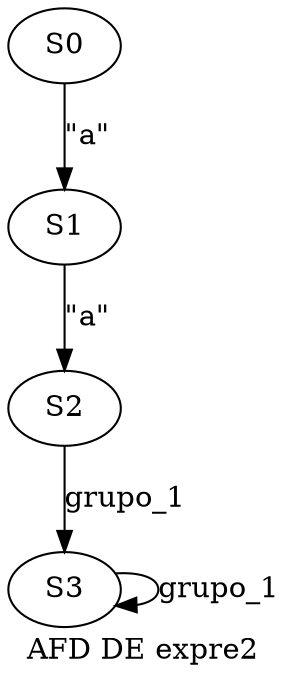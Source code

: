 digraph G {
label = "AFD DE expre2"
S0 -> S1[label="\"a\""]
S1 -> S2[label="\"a\""]
S2 -> S3[label="grupo_1"]
S3 -> S3[label="grupo_1"]
}